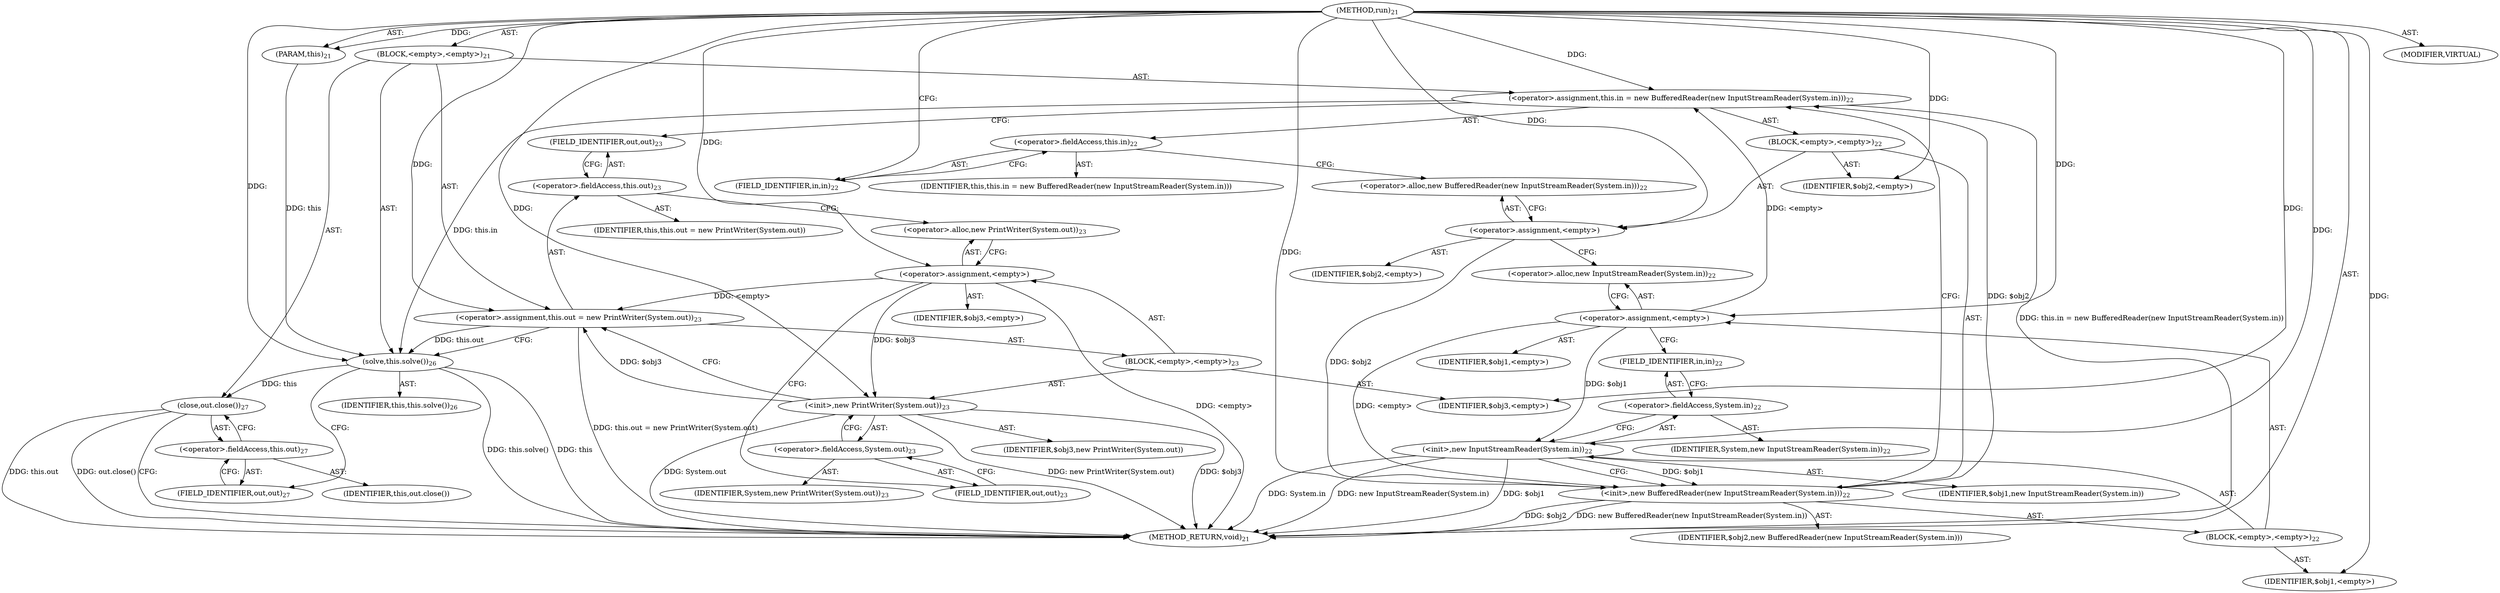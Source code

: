 digraph "run" {  
"82" [label = <(METHOD,run)<SUB>21</SUB>> ]
"4" [label = <(PARAM,this)<SUB>21</SUB>> ]
"83" [label = <(BLOCK,&lt;empty&gt;,&lt;empty&gt;)<SUB>21</SUB>> ]
"84" [label = <(&lt;operator&gt;.assignment,this.in = new BufferedReader(new InputStreamReader(System.in)))<SUB>22</SUB>> ]
"85" [label = <(&lt;operator&gt;.fieldAccess,this.in)<SUB>22</SUB>> ]
"86" [label = <(IDENTIFIER,this,this.in = new BufferedReader(new InputStreamReader(System.in)))> ]
"87" [label = <(FIELD_IDENTIFIER,in,in)<SUB>22</SUB>> ]
"88" [label = <(BLOCK,&lt;empty&gt;,&lt;empty&gt;)<SUB>22</SUB>> ]
"89" [label = <(&lt;operator&gt;.assignment,&lt;empty&gt;)> ]
"90" [label = <(IDENTIFIER,$obj2,&lt;empty&gt;)> ]
"91" [label = <(&lt;operator&gt;.alloc,new BufferedReader(new InputStreamReader(System.in)))<SUB>22</SUB>> ]
"92" [label = <(&lt;init&gt;,new BufferedReader(new InputStreamReader(System.in)))<SUB>22</SUB>> ]
"93" [label = <(IDENTIFIER,$obj2,new BufferedReader(new InputStreamReader(System.in)))> ]
"94" [label = <(BLOCK,&lt;empty&gt;,&lt;empty&gt;)<SUB>22</SUB>> ]
"95" [label = <(&lt;operator&gt;.assignment,&lt;empty&gt;)> ]
"96" [label = <(IDENTIFIER,$obj1,&lt;empty&gt;)> ]
"97" [label = <(&lt;operator&gt;.alloc,new InputStreamReader(System.in))<SUB>22</SUB>> ]
"98" [label = <(&lt;init&gt;,new InputStreamReader(System.in))<SUB>22</SUB>> ]
"99" [label = <(IDENTIFIER,$obj1,new InputStreamReader(System.in))> ]
"100" [label = <(&lt;operator&gt;.fieldAccess,System.in)<SUB>22</SUB>> ]
"101" [label = <(IDENTIFIER,System,new InputStreamReader(System.in))<SUB>22</SUB>> ]
"102" [label = <(FIELD_IDENTIFIER,in,in)<SUB>22</SUB>> ]
"103" [label = <(IDENTIFIER,$obj1,&lt;empty&gt;)> ]
"104" [label = <(IDENTIFIER,$obj2,&lt;empty&gt;)> ]
"105" [label = <(&lt;operator&gt;.assignment,this.out = new PrintWriter(System.out))<SUB>23</SUB>> ]
"106" [label = <(&lt;operator&gt;.fieldAccess,this.out)<SUB>23</SUB>> ]
"107" [label = <(IDENTIFIER,this,this.out = new PrintWriter(System.out))> ]
"108" [label = <(FIELD_IDENTIFIER,out,out)<SUB>23</SUB>> ]
"109" [label = <(BLOCK,&lt;empty&gt;,&lt;empty&gt;)<SUB>23</SUB>> ]
"110" [label = <(&lt;operator&gt;.assignment,&lt;empty&gt;)> ]
"111" [label = <(IDENTIFIER,$obj3,&lt;empty&gt;)> ]
"112" [label = <(&lt;operator&gt;.alloc,new PrintWriter(System.out))<SUB>23</SUB>> ]
"113" [label = <(&lt;init&gt;,new PrintWriter(System.out))<SUB>23</SUB>> ]
"114" [label = <(IDENTIFIER,$obj3,new PrintWriter(System.out))> ]
"115" [label = <(&lt;operator&gt;.fieldAccess,System.out)<SUB>23</SUB>> ]
"116" [label = <(IDENTIFIER,System,new PrintWriter(System.out))<SUB>23</SUB>> ]
"117" [label = <(FIELD_IDENTIFIER,out,out)<SUB>23</SUB>> ]
"118" [label = <(IDENTIFIER,$obj3,&lt;empty&gt;)> ]
"119" [label = <(solve,this.solve())<SUB>26</SUB>> ]
"3" [label = <(IDENTIFIER,this,this.solve())<SUB>26</SUB>> ]
"120" [label = <(close,out.close())<SUB>27</SUB>> ]
"121" [label = <(&lt;operator&gt;.fieldAccess,this.out)<SUB>27</SUB>> ]
"122" [label = <(IDENTIFIER,this,out.close())> ]
"123" [label = <(FIELD_IDENTIFIER,out,out)<SUB>27</SUB>> ]
"124" [label = <(MODIFIER,VIRTUAL)> ]
"125" [label = <(METHOD_RETURN,void)<SUB>21</SUB>> ]
  "82" -> "4"  [ label = "AST: "] 
  "82" -> "83"  [ label = "AST: "] 
  "82" -> "124"  [ label = "AST: "] 
  "82" -> "125"  [ label = "AST: "] 
  "83" -> "84"  [ label = "AST: "] 
  "83" -> "105"  [ label = "AST: "] 
  "83" -> "119"  [ label = "AST: "] 
  "83" -> "120"  [ label = "AST: "] 
  "84" -> "85"  [ label = "AST: "] 
  "84" -> "88"  [ label = "AST: "] 
  "85" -> "86"  [ label = "AST: "] 
  "85" -> "87"  [ label = "AST: "] 
  "88" -> "89"  [ label = "AST: "] 
  "88" -> "92"  [ label = "AST: "] 
  "88" -> "104"  [ label = "AST: "] 
  "89" -> "90"  [ label = "AST: "] 
  "89" -> "91"  [ label = "AST: "] 
  "92" -> "93"  [ label = "AST: "] 
  "92" -> "94"  [ label = "AST: "] 
  "94" -> "95"  [ label = "AST: "] 
  "94" -> "98"  [ label = "AST: "] 
  "94" -> "103"  [ label = "AST: "] 
  "95" -> "96"  [ label = "AST: "] 
  "95" -> "97"  [ label = "AST: "] 
  "98" -> "99"  [ label = "AST: "] 
  "98" -> "100"  [ label = "AST: "] 
  "100" -> "101"  [ label = "AST: "] 
  "100" -> "102"  [ label = "AST: "] 
  "105" -> "106"  [ label = "AST: "] 
  "105" -> "109"  [ label = "AST: "] 
  "106" -> "107"  [ label = "AST: "] 
  "106" -> "108"  [ label = "AST: "] 
  "109" -> "110"  [ label = "AST: "] 
  "109" -> "113"  [ label = "AST: "] 
  "109" -> "118"  [ label = "AST: "] 
  "110" -> "111"  [ label = "AST: "] 
  "110" -> "112"  [ label = "AST: "] 
  "113" -> "114"  [ label = "AST: "] 
  "113" -> "115"  [ label = "AST: "] 
  "115" -> "116"  [ label = "AST: "] 
  "115" -> "117"  [ label = "AST: "] 
  "119" -> "3"  [ label = "AST: "] 
  "120" -> "121"  [ label = "AST: "] 
  "121" -> "122"  [ label = "AST: "] 
  "121" -> "123"  [ label = "AST: "] 
  "84" -> "108"  [ label = "CFG: "] 
  "105" -> "119"  [ label = "CFG: "] 
  "119" -> "123"  [ label = "CFG: "] 
  "120" -> "125"  [ label = "CFG: "] 
  "85" -> "91"  [ label = "CFG: "] 
  "106" -> "112"  [ label = "CFG: "] 
  "121" -> "120"  [ label = "CFG: "] 
  "87" -> "85"  [ label = "CFG: "] 
  "89" -> "97"  [ label = "CFG: "] 
  "92" -> "84"  [ label = "CFG: "] 
  "108" -> "106"  [ label = "CFG: "] 
  "110" -> "117"  [ label = "CFG: "] 
  "113" -> "105"  [ label = "CFG: "] 
  "123" -> "121"  [ label = "CFG: "] 
  "91" -> "89"  [ label = "CFG: "] 
  "112" -> "110"  [ label = "CFG: "] 
  "115" -> "113"  [ label = "CFG: "] 
  "95" -> "102"  [ label = "CFG: "] 
  "98" -> "92"  [ label = "CFG: "] 
  "117" -> "115"  [ label = "CFG: "] 
  "97" -> "95"  [ label = "CFG: "] 
  "100" -> "98"  [ label = "CFG: "] 
  "102" -> "100"  [ label = "CFG: "] 
  "82" -> "87"  [ label = "CFG: "] 
  "92" -> "125"  [ label = "DDG: $obj2"] 
  "98" -> "125"  [ label = "DDG: $obj1"] 
  "98" -> "125"  [ label = "DDG: System.in"] 
  "98" -> "125"  [ label = "DDG: new InputStreamReader(System.in)"] 
  "92" -> "125"  [ label = "DDG: new BufferedReader(new InputStreamReader(System.in))"] 
  "84" -> "125"  [ label = "DDG: this.in = new BufferedReader(new InputStreamReader(System.in))"] 
  "110" -> "125"  [ label = "DDG: &lt;empty&gt;"] 
  "113" -> "125"  [ label = "DDG: $obj3"] 
  "113" -> "125"  [ label = "DDG: System.out"] 
  "113" -> "125"  [ label = "DDG: new PrintWriter(System.out)"] 
  "105" -> "125"  [ label = "DDG: this.out = new PrintWriter(System.out)"] 
  "119" -> "125"  [ label = "DDG: this"] 
  "119" -> "125"  [ label = "DDG: this.solve()"] 
  "120" -> "125"  [ label = "DDG: this.out"] 
  "120" -> "125"  [ label = "DDG: out.close()"] 
  "82" -> "4"  [ label = "DDG: "] 
  "95" -> "84"  [ label = "DDG: &lt;empty&gt;"] 
  "92" -> "84"  [ label = "DDG: $obj2"] 
  "82" -> "84"  [ label = "DDG: "] 
  "110" -> "105"  [ label = "DDG: &lt;empty&gt;"] 
  "113" -> "105"  [ label = "DDG: $obj3"] 
  "82" -> "105"  [ label = "DDG: "] 
  "4" -> "119"  [ label = "DDG: this"] 
  "84" -> "119"  [ label = "DDG: this.in"] 
  "105" -> "119"  [ label = "DDG: this.out"] 
  "82" -> "119"  [ label = "DDG: "] 
  "119" -> "120"  [ label = "DDG: this"] 
  "82" -> "89"  [ label = "DDG: "] 
  "82" -> "104"  [ label = "DDG: "] 
  "82" -> "110"  [ label = "DDG: "] 
  "82" -> "118"  [ label = "DDG: "] 
  "89" -> "92"  [ label = "DDG: $obj2"] 
  "82" -> "92"  [ label = "DDG: "] 
  "95" -> "92"  [ label = "DDG: &lt;empty&gt;"] 
  "98" -> "92"  [ label = "DDG: $obj1"] 
  "110" -> "113"  [ label = "DDG: $obj3"] 
  "82" -> "113"  [ label = "DDG: "] 
  "82" -> "95"  [ label = "DDG: "] 
  "82" -> "103"  [ label = "DDG: "] 
  "95" -> "98"  [ label = "DDG: $obj1"] 
  "82" -> "98"  [ label = "DDG: "] 
}
